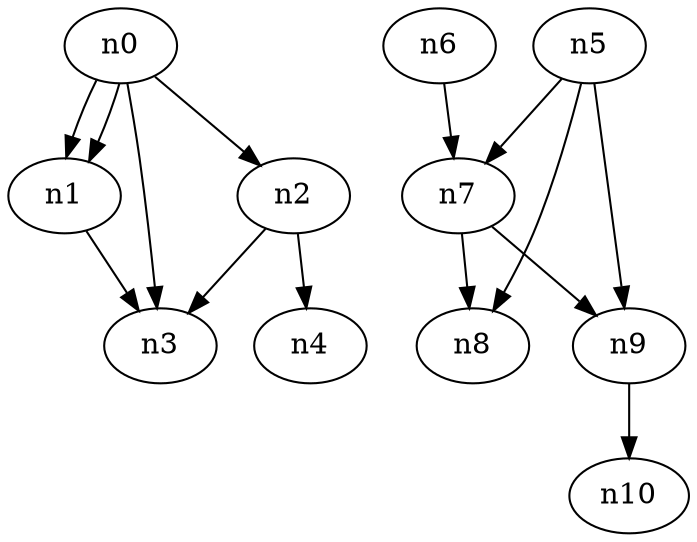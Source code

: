 digraph "" {
    n0 -> n1
    n0 -> n2
    n0 -> n3
    n1 -> n3
    n0 -> n1
    n2 -> n3
    n2 -> n4

    n5 -> n8
    n5 -> n7
    n5 -> n9
    n6 -> n7
    n7 -> n8
    n7 -> n9
    n9 -> n10
}